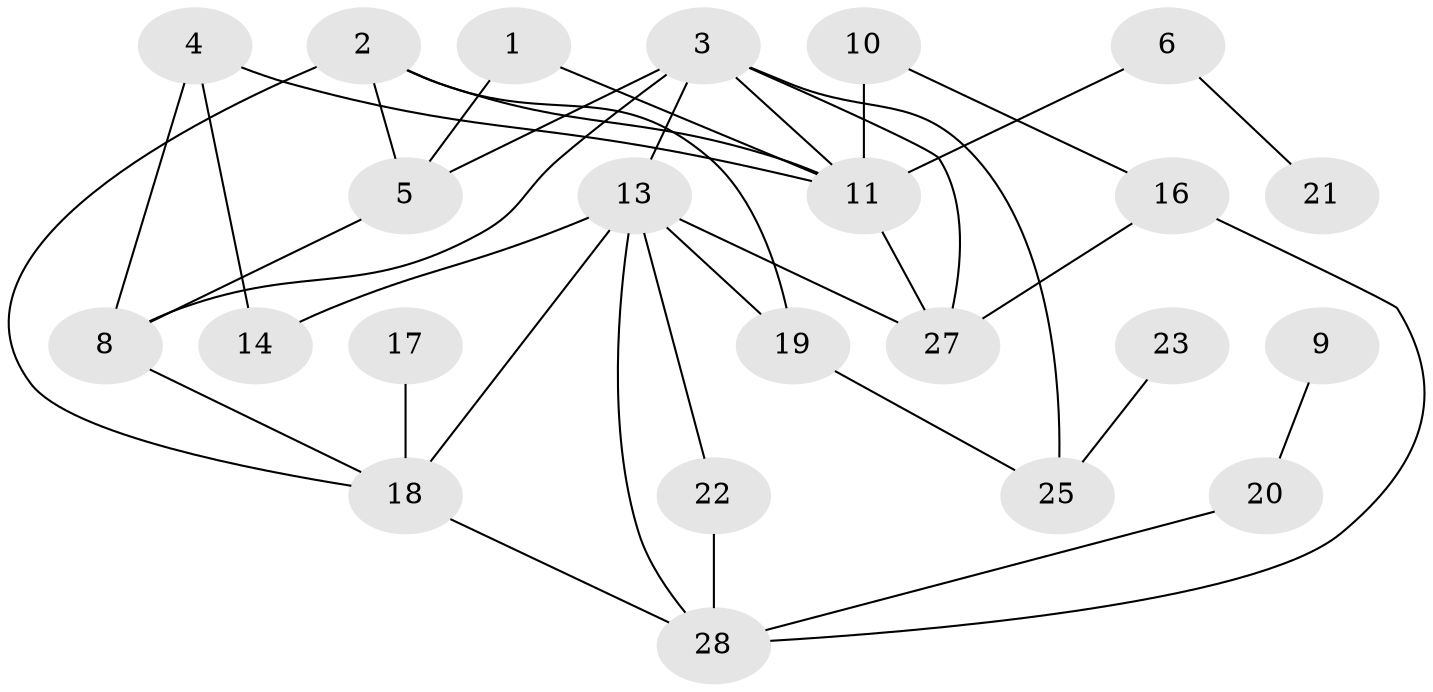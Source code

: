 // original degree distribution, {5: 0.10909090909090909, 3: 0.2, 4: 0.18181818181818182, 1: 0.2, 2: 0.21818181818181817, 0: 0.09090909090909091}
// Generated by graph-tools (version 1.1) at 2025/33/03/09/25 02:33:57]
// undirected, 23 vertices, 37 edges
graph export_dot {
graph [start="1"]
  node [color=gray90,style=filled];
  1;
  2;
  3;
  4;
  5;
  6;
  8;
  9;
  10;
  11;
  13;
  14;
  16;
  17;
  18;
  19;
  20;
  21;
  22;
  23;
  25;
  27;
  28;
  1 -- 5 [weight=3.0];
  1 -- 11 [weight=1.0];
  2 -- 5 [weight=1.0];
  2 -- 11 [weight=1.0];
  2 -- 18 [weight=1.0];
  2 -- 19 [weight=1.0];
  3 -- 5 [weight=1.0];
  3 -- 8 [weight=1.0];
  3 -- 11 [weight=1.0];
  3 -- 13 [weight=2.0];
  3 -- 25 [weight=2.0];
  3 -- 27 [weight=1.0];
  4 -- 8 [weight=1.0];
  4 -- 11 [weight=2.0];
  4 -- 14 [weight=1.0];
  5 -- 8 [weight=1.0];
  6 -- 11 [weight=1.0];
  6 -- 21 [weight=1.0];
  8 -- 18 [weight=1.0];
  9 -- 20 [weight=1.0];
  10 -- 11 [weight=3.0];
  10 -- 16 [weight=1.0];
  11 -- 27 [weight=2.0];
  13 -- 14 [weight=1.0];
  13 -- 18 [weight=1.0];
  13 -- 19 [weight=1.0];
  13 -- 22 [weight=1.0];
  13 -- 27 [weight=1.0];
  13 -- 28 [weight=1.0];
  16 -- 27 [weight=2.0];
  16 -- 28 [weight=1.0];
  17 -- 18 [weight=1.0];
  18 -- 28 [weight=1.0];
  19 -- 25 [weight=1.0];
  20 -- 28 [weight=1.0];
  22 -- 28 [weight=1.0];
  23 -- 25 [weight=1.0];
}
